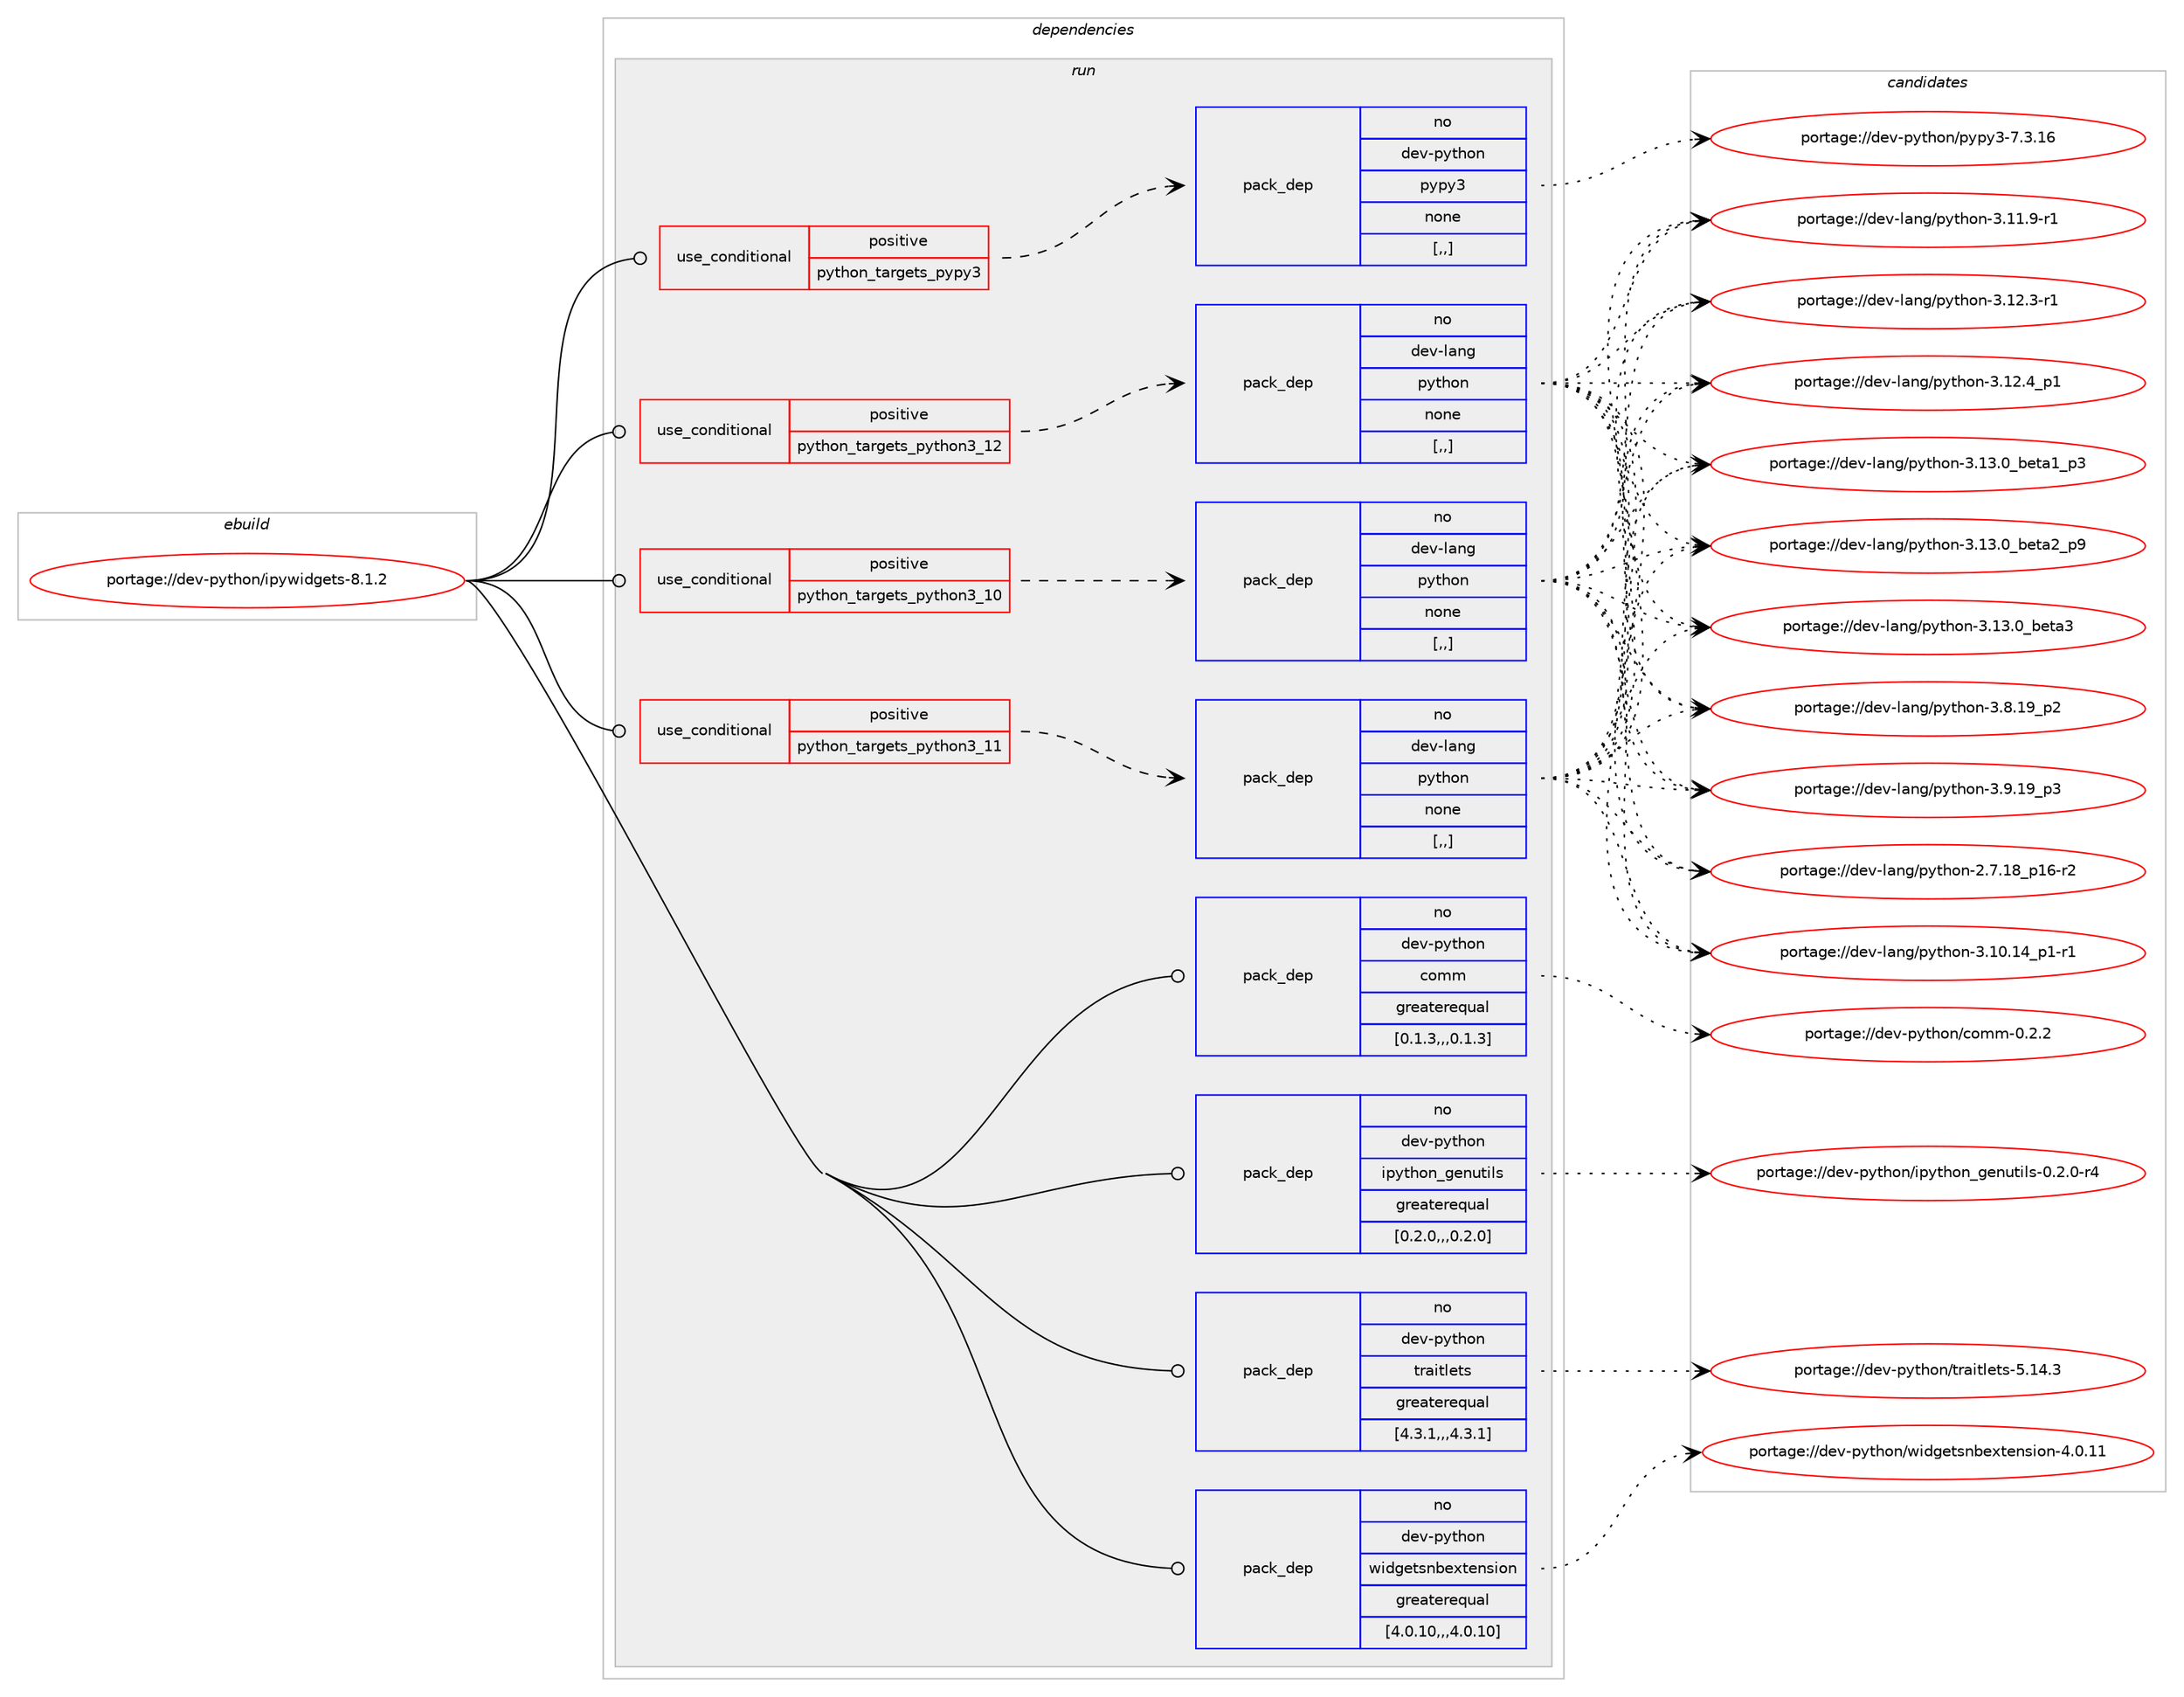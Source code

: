 digraph prolog {

# *************
# Graph options
# *************

newrank=true;
concentrate=true;
compound=true;
graph [rankdir=LR,fontname=Helvetica,fontsize=10,ranksep=1.5];#, ranksep=2.5, nodesep=0.2];
edge  [arrowhead=vee];
node  [fontname=Helvetica,fontsize=10];

# **********
# The ebuild
# **********

subgraph cluster_leftcol {
color=gray;
rank=same;
label=<<i>ebuild</i>>;
id [label="portage://dev-python/ipywidgets-8.1.2", color=red, width=4, href="../dev-python/ipywidgets-8.1.2.svg"];
}

# ****************
# The dependencies
# ****************

subgraph cluster_midcol {
color=gray;
label=<<i>dependencies</i>>;
subgraph cluster_compile {
fillcolor="#eeeeee";
style=filled;
label=<<i>compile</i>>;
}
subgraph cluster_compileandrun {
fillcolor="#eeeeee";
style=filled;
label=<<i>compile and run</i>>;
}
subgraph cluster_run {
fillcolor="#eeeeee";
style=filled;
label=<<i>run</i>>;
subgraph cond32807 {
dependency145287 [label=<<TABLE BORDER="0" CELLBORDER="1" CELLSPACING="0" CELLPADDING="4"><TR><TD ROWSPAN="3" CELLPADDING="10">use_conditional</TD></TR><TR><TD>positive</TD></TR><TR><TD>python_targets_pypy3</TD></TR></TABLE>>, shape=none, color=red];
subgraph pack111265 {
dependency145288 [label=<<TABLE BORDER="0" CELLBORDER="1" CELLSPACING="0" CELLPADDING="4" WIDTH="220"><TR><TD ROWSPAN="6" CELLPADDING="30">pack_dep</TD></TR><TR><TD WIDTH="110">no</TD></TR><TR><TD>dev-python</TD></TR><TR><TD>pypy3</TD></TR><TR><TD>none</TD></TR><TR><TD>[,,]</TD></TR></TABLE>>, shape=none, color=blue];
}
dependency145287:e -> dependency145288:w [weight=20,style="dashed",arrowhead="vee"];
}
id:e -> dependency145287:w [weight=20,style="solid",arrowhead="odot"];
subgraph cond32808 {
dependency145289 [label=<<TABLE BORDER="0" CELLBORDER="1" CELLSPACING="0" CELLPADDING="4"><TR><TD ROWSPAN="3" CELLPADDING="10">use_conditional</TD></TR><TR><TD>positive</TD></TR><TR><TD>python_targets_python3_10</TD></TR></TABLE>>, shape=none, color=red];
subgraph pack111266 {
dependency145290 [label=<<TABLE BORDER="0" CELLBORDER="1" CELLSPACING="0" CELLPADDING="4" WIDTH="220"><TR><TD ROWSPAN="6" CELLPADDING="30">pack_dep</TD></TR><TR><TD WIDTH="110">no</TD></TR><TR><TD>dev-lang</TD></TR><TR><TD>python</TD></TR><TR><TD>none</TD></TR><TR><TD>[,,]</TD></TR></TABLE>>, shape=none, color=blue];
}
dependency145289:e -> dependency145290:w [weight=20,style="dashed",arrowhead="vee"];
}
id:e -> dependency145289:w [weight=20,style="solid",arrowhead="odot"];
subgraph cond32809 {
dependency145291 [label=<<TABLE BORDER="0" CELLBORDER="1" CELLSPACING="0" CELLPADDING="4"><TR><TD ROWSPAN="3" CELLPADDING="10">use_conditional</TD></TR><TR><TD>positive</TD></TR><TR><TD>python_targets_python3_11</TD></TR></TABLE>>, shape=none, color=red];
subgraph pack111267 {
dependency145292 [label=<<TABLE BORDER="0" CELLBORDER="1" CELLSPACING="0" CELLPADDING="4" WIDTH="220"><TR><TD ROWSPAN="6" CELLPADDING="30">pack_dep</TD></TR><TR><TD WIDTH="110">no</TD></TR><TR><TD>dev-lang</TD></TR><TR><TD>python</TD></TR><TR><TD>none</TD></TR><TR><TD>[,,]</TD></TR></TABLE>>, shape=none, color=blue];
}
dependency145291:e -> dependency145292:w [weight=20,style="dashed",arrowhead="vee"];
}
id:e -> dependency145291:w [weight=20,style="solid",arrowhead="odot"];
subgraph cond32810 {
dependency145293 [label=<<TABLE BORDER="0" CELLBORDER="1" CELLSPACING="0" CELLPADDING="4"><TR><TD ROWSPAN="3" CELLPADDING="10">use_conditional</TD></TR><TR><TD>positive</TD></TR><TR><TD>python_targets_python3_12</TD></TR></TABLE>>, shape=none, color=red];
subgraph pack111268 {
dependency145294 [label=<<TABLE BORDER="0" CELLBORDER="1" CELLSPACING="0" CELLPADDING="4" WIDTH="220"><TR><TD ROWSPAN="6" CELLPADDING="30">pack_dep</TD></TR><TR><TD WIDTH="110">no</TD></TR><TR><TD>dev-lang</TD></TR><TR><TD>python</TD></TR><TR><TD>none</TD></TR><TR><TD>[,,]</TD></TR></TABLE>>, shape=none, color=blue];
}
dependency145293:e -> dependency145294:w [weight=20,style="dashed",arrowhead="vee"];
}
id:e -> dependency145293:w [weight=20,style="solid",arrowhead="odot"];
subgraph pack111269 {
dependency145295 [label=<<TABLE BORDER="0" CELLBORDER="1" CELLSPACING="0" CELLPADDING="4" WIDTH="220"><TR><TD ROWSPAN="6" CELLPADDING="30">pack_dep</TD></TR><TR><TD WIDTH="110">no</TD></TR><TR><TD>dev-python</TD></TR><TR><TD>comm</TD></TR><TR><TD>greaterequal</TD></TR><TR><TD>[0.1.3,,,0.1.3]</TD></TR></TABLE>>, shape=none, color=blue];
}
id:e -> dependency145295:w [weight=20,style="solid",arrowhead="odot"];
subgraph pack111270 {
dependency145296 [label=<<TABLE BORDER="0" CELLBORDER="1" CELLSPACING="0" CELLPADDING="4" WIDTH="220"><TR><TD ROWSPAN="6" CELLPADDING="30">pack_dep</TD></TR><TR><TD WIDTH="110">no</TD></TR><TR><TD>dev-python</TD></TR><TR><TD>ipython_genutils</TD></TR><TR><TD>greaterequal</TD></TR><TR><TD>[0.2.0,,,0.2.0]</TD></TR></TABLE>>, shape=none, color=blue];
}
id:e -> dependency145296:w [weight=20,style="solid",arrowhead="odot"];
subgraph pack111271 {
dependency145297 [label=<<TABLE BORDER="0" CELLBORDER="1" CELLSPACING="0" CELLPADDING="4" WIDTH="220"><TR><TD ROWSPAN="6" CELLPADDING="30">pack_dep</TD></TR><TR><TD WIDTH="110">no</TD></TR><TR><TD>dev-python</TD></TR><TR><TD>traitlets</TD></TR><TR><TD>greaterequal</TD></TR><TR><TD>[4.3.1,,,4.3.1]</TD></TR></TABLE>>, shape=none, color=blue];
}
id:e -> dependency145297:w [weight=20,style="solid",arrowhead="odot"];
subgraph pack111272 {
dependency145298 [label=<<TABLE BORDER="0" CELLBORDER="1" CELLSPACING="0" CELLPADDING="4" WIDTH="220"><TR><TD ROWSPAN="6" CELLPADDING="30">pack_dep</TD></TR><TR><TD WIDTH="110">no</TD></TR><TR><TD>dev-python</TD></TR><TR><TD>widgetsnbextension</TD></TR><TR><TD>greaterequal</TD></TR><TR><TD>[4.0.10,,,4.0.10]</TD></TR></TABLE>>, shape=none, color=blue];
}
id:e -> dependency145298:w [weight=20,style="solid",arrowhead="odot"];
}
}

# **************
# The candidates
# **************

subgraph cluster_choices {
rank=same;
color=gray;
label=<<i>candidates</i>>;

subgraph choice111265 {
color=black;
nodesep=1;
choice10010111845112121116104111110471121211121215145554651464954 [label="portage://dev-python/pypy3-7.3.16", color=red, width=4,href="../dev-python/pypy3-7.3.16.svg"];
dependency145288:e -> choice10010111845112121116104111110471121211121215145554651464954:w [style=dotted,weight="100"];
}
subgraph choice111266 {
color=black;
nodesep=1;
choice100101118451089711010347112121116104111110455046554649569511249544511450 [label="portage://dev-lang/python-2.7.18_p16-r2", color=red, width=4,href="../dev-lang/python-2.7.18_p16-r2.svg"];
choice100101118451089711010347112121116104111110455146494846495295112494511449 [label="portage://dev-lang/python-3.10.14_p1-r1", color=red, width=4,href="../dev-lang/python-3.10.14_p1-r1.svg"];
choice100101118451089711010347112121116104111110455146494946574511449 [label="portage://dev-lang/python-3.11.9-r1", color=red, width=4,href="../dev-lang/python-3.11.9-r1.svg"];
choice100101118451089711010347112121116104111110455146495046514511449 [label="portage://dev-lang/python-3.12.3-r1", color=red, width=4,href="../dev-lang/python-3.12.3-r1.svg"];
choice100101118451089711010347112121116104111110455146495046529511249 [label="portage://dev-lang/python-3.12.4_p1", color=red, width=4,href="../dev-lang/python-3.12.4_p1.svg"];
choice10010111845108971101034711212111610411111045514649514648959810111697499511251 [label="portage://dev-lang/python-3.13.0_beta1_p3", color=red, width=4,href="../dev-lang/python-3.13.0_beta1_p3.svg"];
choice10010111845108971101034711212111610411111045514649514648959810111697509511257 [label="portage://dev-lang/python-3.13.0_beta2_p9", color=red, width=4,href="../dev-lang/python-3.13.0_beta2_p9.svg"];
choice1001011184510897110103471121211161041111104551464951464895981011169751 [label="portage://dev-lang/python-3.13.0_beta3", color=red, width=4,href="../dev-lang/python-3.13.0_beta3.svg"];
choice100101118451089711010347112121116104111110455146564649579511250 [label="portage://dev-lang/python-3.8.19_p2", color=red, width=4,href="../dev-lang/python-3.8.19_p2.svg"];
choice100101118451089711010347112121116104111110455146574649579511251 [label="portage://dev-lang/python-3.9.19_p3", color=red, width=4,href="../dev-lang/python-3.9.19_p3.svg"];
dependency145290:e -> choice100101118451089711010347112121116104111110455046554649569511249544511450:w [style=dotted,weight="100"];
dependency145290:e -> choice100101118451089711010347112121116104111110455146494846495295112494511449:w [style=dotted,weight="100"];
dependency145290:e -> choice100101118451089711010347112121116104111110455146494946574511449:w [style=dotted,weight="100"];
dependency145290:e -> choice100101118451089711010347112121116104111110455146495046514511449:w [style=dotted,weight="100"];
dependency145290:e -> choice100101118451089711010347112121116104111110455146495046529511249:w [style=dotted,weight="100"];
dependency145290:e -> choice10010111845108971101034711212111610411111045514649514648959810111697499511251:w [style=dotted,weight="100"];
dependency145290:e -> choice10010111845108971101034711212111610411111045514649514648959810111697509511257:w [style=dotted,weight="100"];
dependency145290:e -> choice1001011184510897110103471121211161041111104551464951464895981011169751:w [style=dotted,weight="100"];
dependency145290:e -> choice100101118451089711010347112121116104111110455146564649579511250:w [style=dotted,weight="100"];
dependency145290:e -> choice100101118451089711010347112121116104111110455146574649579511251:w [style=dotted,weight="100"];
}
subgraph choice111267 {
color=black;
nodesep=1;
choice100101118451089711010347112121116104111110455046554649569511249544511450 [label="portage://dev-lang/python-2.7.18_p16-r2", color=red, width=4,href="../dev-lang/python-2.7.18_p16-r2.svg"];
choice100101118451089711010347112121116104111110455146494846495295112494511449 [label="portage://dev-lang/python-3.10.14_p1-r1", color=red, width=4,href="../dev-lang/python-3.10.14_p1-r1.svg"];
choice100101118451089711010347112121116104111110455146494946574511449 [label="portage://dev-lang/python-3.11.9-r1", color=red, width=4,href="../dev-lang/python-3.11.9-r1.svg"];
choice100101118451089711010347112121116104111110455146495046514511449 [label="portage://dev-lang/python-3.12.3-r1", color=red, width=4,href="../dev-lang/python-3.12.3-r1.svg"];
choice100101118451089711010347112121116104111110455146495046529511249 [label="portage://dev-lang/python-3.12.4_p1", color=red, width=4,href="../dev-lang/python-3.12.4_p1.svg"];
choice10010111845108971101034711212111610411111045514649514648959810111697499511251 [label="portage://dev-lang/python-3.13.0_beta1_p3", color=red, width=4,href="../dev-lang/python-3.13.0_beta1_p3.svg"];
choice10010111845108971101034711212111610411111045514649514648959810111697509511257 [label="portage://dev-lang/python-3.13.0_beta2_p9", color=red, width=4,href="../dev-lang/python-3.13.0_beta2_p9.svg"];
choice1001011184510897110103471121211161041111104551464951464895981011169751 [label="portage://dev-lang/python-3.13.0_beta3", color=red, width=4,href="../dev-lang/python-3.13.0_beta3.svg"];
choice100101118451089711010347112121116104111110455146564649579511250 [label="portage://dev-lang/python-3.8.19_p2", color=red, width=4,href="../dev-lang/python-3.8.19_p2.svg"];
choice100101118451089711010347112121116104111110455146574649579511251 [label="portage://dev-lang/python-3.9.19_p3", color=red, width=4,href="../dev-lang/python-3.9.19_p3.svg"];
dependency145292:e -> choice100101118451089711010347112121116104111110455046554649569511249544511450:w [style=dotted,weight="100"];
dependency145292:e -> choice100101118451089711010347112121116104111110455146494846495295112494511449:w [style=dotted,weight="100"];
dependency145292:e -> choice100101118451089711010347112121116104111110455146494946574511449:w [style=dotted,weight="100"];
dependency145292:e -> choice100101118451089711010347112121116104111110455146495046514511449:w [style=dotted,weight="100"];
dependency145292:e -> choice100101118451089711010347112121116104111110455146495046529511249:w [style=dotted,weight="100"];
dependency145292:e -> choice10010111845108971101034711212111610411111045514649514648959810111697499511251:w [style=dotted,weight="100"];
dependency145292:e -> choice10010111845108971101034711212111610411111045514649514648959810111697509511257:w [style=dotted,weight="100"];
dependency145292:e -> choice1001011184510897110103471121211161041111104551464951464895981011169751:w [style=dotted,weight="100"];
dependency145292:e -> choice100101118451089711010347112121116104111110455146564649579511250:w [style=dotted,weight="100"];
dependency145292:e -> choice100101118451089711010347112121116104111110455146574649579511251:w [style=dotted,weight="100"];
}
subgraph choice111268 {
color=black;
nodesep=1;
choice100101118451089711010347112121116104111110455046554649569511249544511450 [label="portage://dev-lang/python-2.7.18_p16-r2", color=red, width=4,href="../dev-lang/python-2.7.18_p16-r2.svg"];
choice100101118451089711010347112121116104111110455146494846495295112494511449 [label="portage://dev-lang/python-3.10.14_p1-r1", color=red, width=4,href="../dev-lang/python-3.10.14_p1-r1.svg"];
choice100101118451089711010347112121116104111110455146494946574511449 [label="portage://dev-lang/python-3.11.9-r1", color=red, width=4,href="../dev-lang/python-3.11.9-r1.svg"];
choice100101118451089711010347112121116104111110455146495046514511449 [label="portage://dev-lang/python-3.12.3-r1", color=red, width=4,href="../dev-lang/python-3.12.3-r1.svg"];
choice100101118451089711010347112121116104111110455146495046529511249 [label="portage://dev-lang/python-3.12.4_p1", color=red, width=4,href="../dev-lang/python-3.12.4_p1.svg"];
choice10010111845108971101034711212111610411111045514649514648959810111697499511251 [label="portage://dev-lang/python-3.13.0_beta1_p3", color=red, width=4,href="../dev-lang/python-3.13.0_beta1_p3.svg"];
choice10010111845108971101034711212111610411111045514649514648959810111697509511257 [label="portage://dev-lang/python-3.13.0_beta2_p9", color=red, width=4,href="../dev-lang/python-3.13.0_beta2_p9.svg"];
choice1001011184510897110103471121211161041111104551464951464895981011169751 [label="portage://dev-lang/python-3.13.0_beta3", color=red, width=4,href="../dev-lang/python-3.13.0_beta3.svg"];
choice100101118451089711010347112121116104111110455146564649579511250 [label="portage://dev-lang/python-3.8.19_p2", color=red, width=4,href="../dev-lang/python-3.8.19_p2.svg"];
choice100101118451089711010347112121116104111110455146574649579511251 [label="portage://dev-lang/python-3.9.19_p3", color=red, width=4,href="../dev-lang/python-3.9.19_p3.svg"];
dependency145294:e -> choice100101118451089711010347112121116104111110455046554649569511249544511450:w [style=dotted,weight="100"];
dependency145294:e -> choice100101118451089711010347112121116104111110455146494846495295112494511449:w [style=dotted,weight="100"];
dependency145294:e -> choice100101118451089711010347112121116104111110455146494946574511449:w [style=dotted,weight="100"];
dependency145294:e -> choice100101118451089711010347112121116104111110455146495046514511449:w [style=dotted,weight="100"];
dependency145294:e -> choice100101118451089711010347112121116104111110455146495046529511249:w [style=dotted,weight="100"];
dependency145294:e -> choice10010111845108971101034711212111610411111045514649514648959810111697499511251:w [style=dotted,weight="100"];
dependency145294:e -> choice10010111845108971101034711212111610411111045514649514648959810111697509511257:w [style=dotted,weight="100"];
dependency145294:e -> choice1001011184510897110103471121211161041111104551464951464895981011169751:w [style=dotted,weight="100"];
dependency145294:e -> choice100101118451089711010347112121116104111110455146564649579511250:w [style=dotted,weight="100"];
dependency145294:e -> choice100101118451089711010347112121116104111110455146574649579511251:w [style=dotted,weight="100"];
}
subgraph choice111269 {
color=black;
nodesep=1;
choice100101118451121211161041111104799111109109454846504650 [label="portage://dev-python/comm-0.2.2", color=red, width=4,href="../dev-python/comm-0.2.2.svg"];
dependency145295:e -> choice100101118451121211161041111104799111109109454846504650:w [style=dotted,weight="100"];
}
subgraph choice111270 {
color=black;
nodesep=1;
choice1001011184511212111610411111047105112121116104111110951031011101171161051081154548465046484511452 [label="portage://dev-python/ipython_genutils-0.2.0-r4", color=red, width=4,href="../dev-python/ipython_genutils-0.2.0-r4.svg"];
dependency145296:e -> choice1001011184511212111610411111047105112121116104111110951031011101171161051081154548465046484511452:w [style=dotted,weight="100"];
}
subgraph choice111271 {
color=black;
nodesep=1;
choice10010111845112121116104111110471161149710511610810111611545534649524651 [label="portage://dev-python/traitlets-5.14.3", color=red, width=4,href="../dev-python/traitlets-5.14.3.svg"];
dependency145297:e -> choice10010111845112121116104111110471161149710511610810111611545534649524651:w [style=dotted,weight="100"];
}
subgraph choice111272 {
color=black;
nodesep=1;
choice10010111845112121116104111110471191051001031011161151109810112011610111011510511111045524648464949 [label="portage://dev-python/widgetsnbextension-4.0.11", color=red, width=4,href="../dev-python/widgetsnbextension-4.0.11.svg"];
dependency145298:e -> choice10010111845112121116104111110471191051001031011161151109810112011610111011510511111045524648464949:w [style=dotted,weight="100"];
}
}

}
